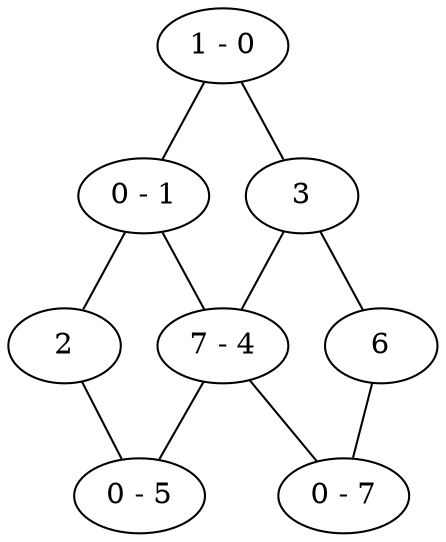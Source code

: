 graph new_graph {
	0[label="1 - 0"];
	1[label="0 - 1"];
	2;
	3;
	4[label="7 - 4"];
	5[label="0 - 5"];
	6;
	7[label="0 - 7"];
	0--1;
	0--3;
	1--2;
	1--4;
	2--5;
	3--4;
	3--6;
	4--5;
	4--7;
	6--7;
	}
